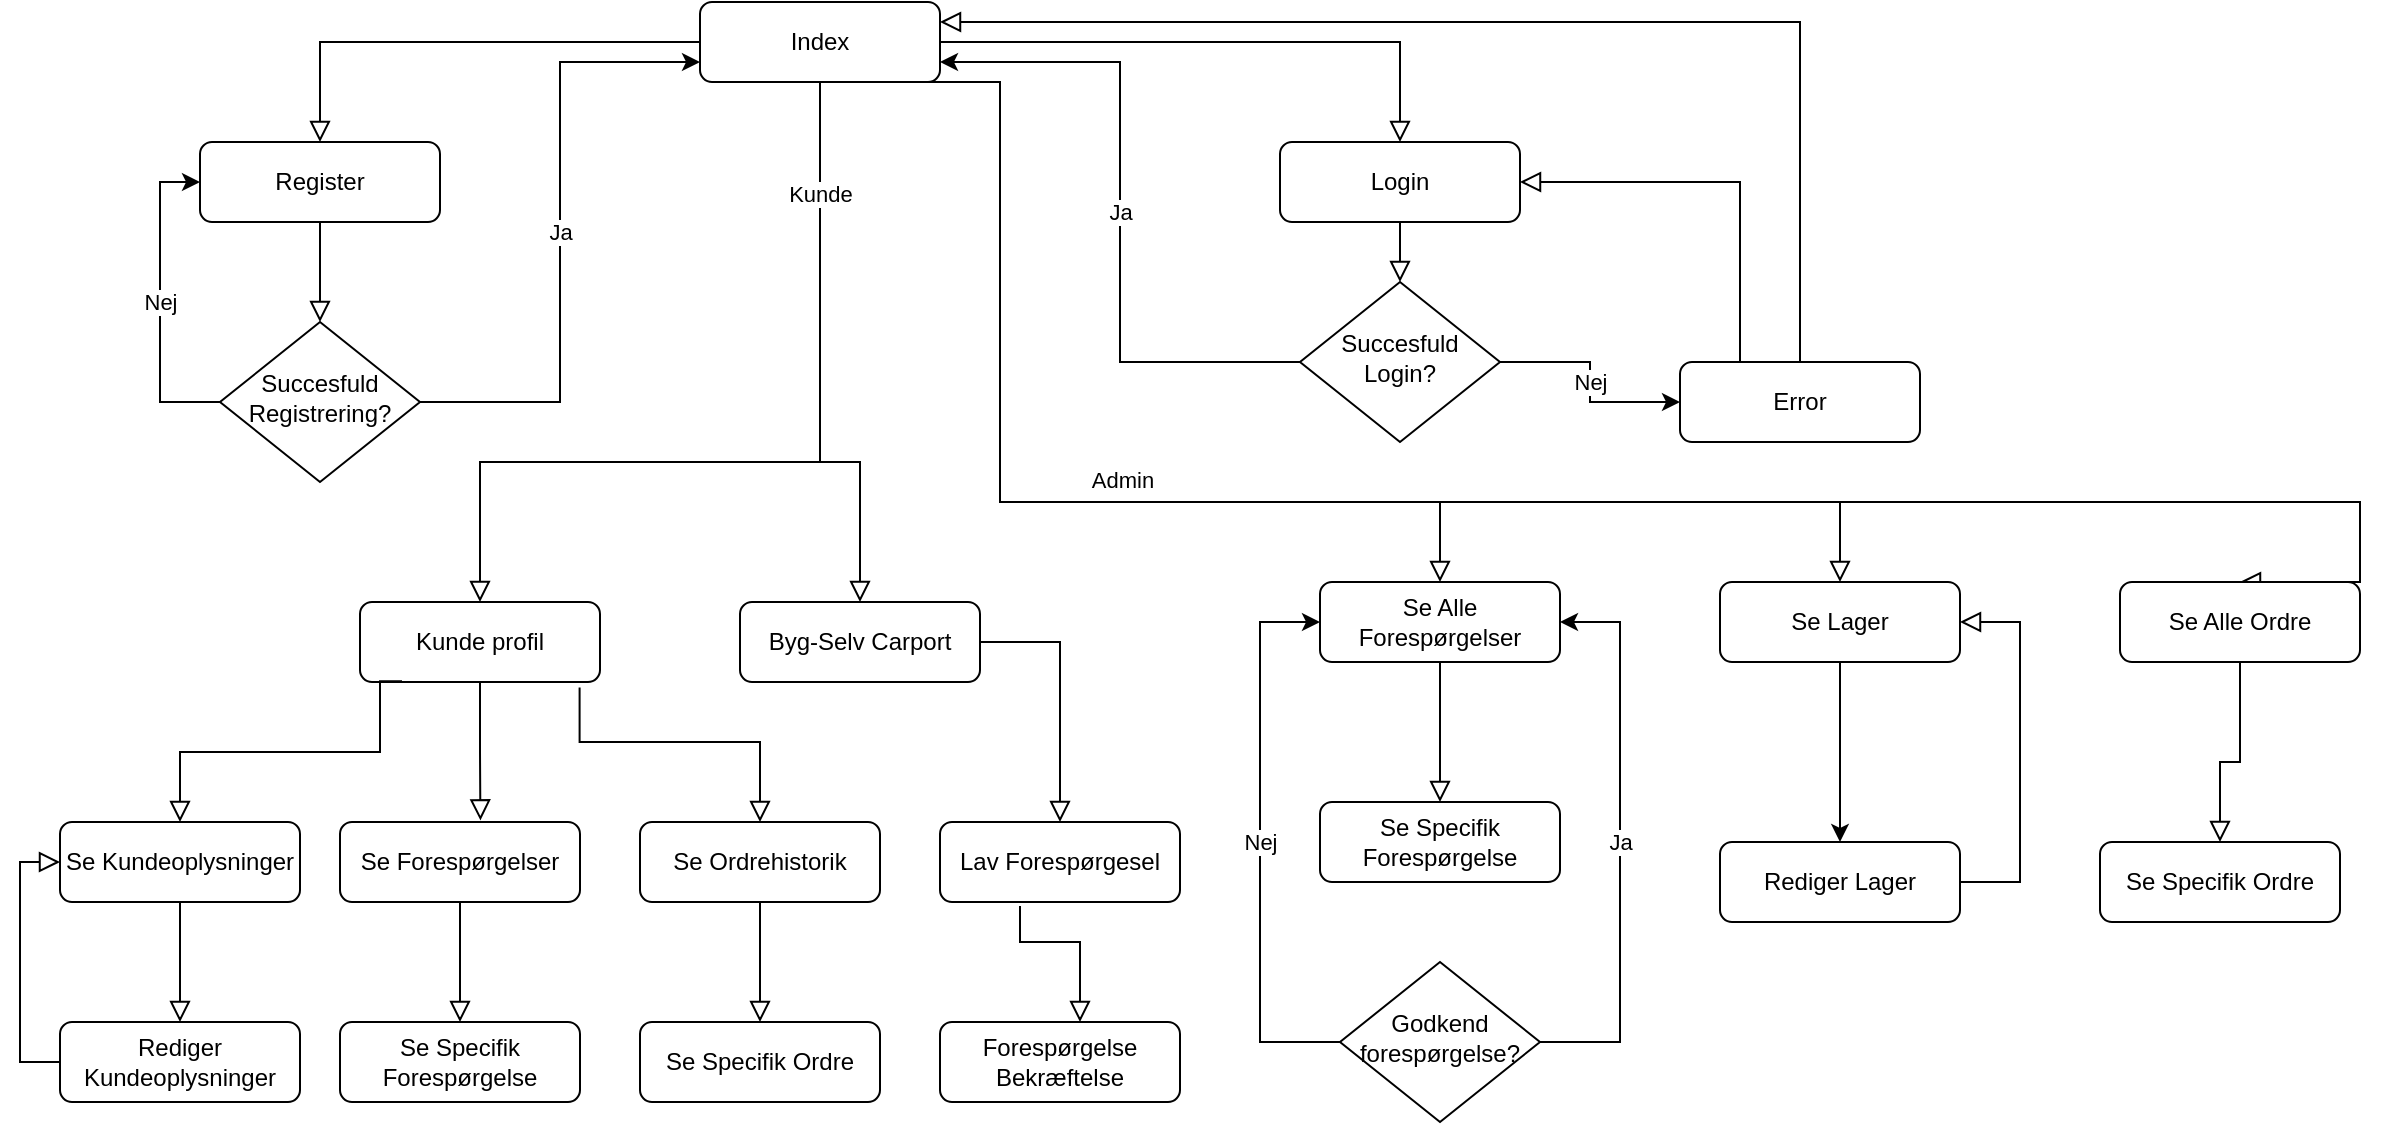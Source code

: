 <mxfile version="18.0.6" type="device"><diagram id="C5RBs43oDa-KdzZeNtuy" name="Page-1"><mxGraphModel dx="2048" dy="764" grid="1" gridSize="10" guides="1" tooltips="1" connect="1" arrows="1" fold="1" page="1" pageScale="1" pageWidth="827" pageHeight="1169" math="0" shadow="0"><root><mxCell id="WIyWlLk6GJQsqaUBKTNV-0"/><mxCell id="WIyWlLk6GJQsqaUBKTNV-1" parent="WIyWlLk6GJQsqaUBKTNV-0"/><mxCell id="WIyWlLk6GJQsqaUBKTNV-2" value="" style="rounded=0;html=1;jettySize=auto;orthogonalLoop=1;fontSize=11;endArrow=block;endFill=0;endSize=8;strokeWidth=1;shadow=0;labelBackgroundColor=none;edgeStyle=orthogonalEdgeStyle;entryX=0.5;entryY=0;entryDx=0;entryDy=0;" parent="WIyWlLk6GJQsqaUBKTNV-1" source="WIyWlLk6GJQsqaUBKTNV-3" target="m4Q31i70e4TXAzv_ULdj-5" edge="1"><mxGeometry relative="1" as="geometry"/></mxCell><mxCell id="WIyWlLk6GJQsqaUBKTNV-3" value="Index" style="rounded=1;whiteSpace=wrap;html=1;fontSize=12;glass=0;strokeWidth=1;shadow=0;" parent="WIyWlLk6GJQsqaUBKTNV-1" vertex="1"><mxGeometry x="160" y="10" width="120" height="40" as="geometry"/></mxCell><mxCell id="WIyWlLk6GJQsqaUBKTNV-6" value="Succesfuld&lt;br&gt;Login?" style="rhombus;whiteSpace=wrap;html=1;shadow=0;fontFamily=Helvetica;fontSize=12;align=center;strokeWidth=1;spacing=6;spacingTop=-4;" parent="WIyWlLk6GJQsqaUBKTNV-1" vertex="1"><mxGeometry x="460" y="150" width="100" height="80" as="geometry"/></mxCell><mxCell id="WIyWlLk6GJQsqaUBKTNV-7" value="Error" style="rounded=1;whiteSpace=wrap;html=1;fontSize=12;glass=0;strokeWidth=1;shadow=0;" parent="WIyWlLk6GJQsqaUBKTNV-1" vertex="1"><mxGeometry x="650" y="190" width="120" height="40" as="geometry"/></mxCell><mxCell id="WIyWlLk6GJQsqaUBKTNV-11" value="Se Ordrehistorik" style="rounded=1;whiteSpace=wrap;html=1;fontSize=12;glass=0;strokeWidth=1;shadow=0;" parent="WIyWlLk6GJQsqaUBKTNV-1" vertex="1"><mxGeometry x="130" y="420" width="120" height="40" as="geometry"/></mxCell><mxCell id="WIyWlLk6GJQsqaUBKTNV-12" value="Kunde profil" style="rounded=1;whiteSpace=wrap;html=1;fontSize=12;glass=0;strokeWidth=1;shadow=0;" parent="WIyWlLk6GJQsqaUBKTNV-1" vertex="1"><mxGeometry x="-10" y="310" width="120" height="40" as="geometry"/></mxCell><mxCell id="m4Q31i70e4TXAzv_ULdj-1" value="Register" style="rounded=1;whiteSpace=wrap;html=1;fontSize=12;glass=0;strokeWidth=1;shadow=0;" vertex="1" parent="WIyWlLk6GJQsqaUBKTNV-1"><mxGeometry x="-90" y="80" width="120" height="40" as="geometry"/></mxCell><mxCell id="m4Q31i70e4TXAzv_ULdj-2" value="" style="rounded=0;html=1;jettySize=auto;orthogonalLoop=1;fontSize=11;endArrow=block;endFill=0;endSize=8;strokeWidth=1;shadow=0;labelBackgroundColor=none;edgeStyle=orthogonalEdgeStyle;exitX=0;exitY=0.5;exitDx=0;exitDy=0;entryX=0.5;entryY=0;entryDx=0;entryDy=0;" edge="1" parent="WIyWlLk6GJQsqaUBKTNV-1" source="WIyWlLk6GJQsqaUBKTNV-3" target="m4Q31i70e4TXAzv_ULdj-1"><mxGeometry relative="1" as="geometry"><mxPoint x="130" y="210" as="sourcePoint"/><mxPoint x="230" y="180" as="targetPoint"/></mxGeometry></mxCell><mxCell id="m4Q31i70e4TXAzv_ULdj-5" value="Login" style="rounded=1;whiteSpace=wrap;html=1;fontSize=12;glass=0;strokeWidth=1;shadow=0;" vertex="1" parent="WIyWlLk6GJQsqaUBKTNV-1"><mxGeometry x="450" y="80" width="120" height="40" as="geometry"/></mxCell><mxCell id="m4Q31i70e4TXAzv_ULdj-6" value="Succesfuld&lt;br&gt;Registrering?" style="rhombus;whiteSpace=wrap;html=1;shadow=0;fontFamily=Helvetica;fontSize=12;align=center;strokeWidth=1;spacing=6;spacingTop=-4;" vertex="1" parent="WIyWlLk6GJQsqaUBKTNV-1"><mxGeometry x="-80" y="170" width="100" height="80" as="geometry"/></mxCell><mxCell id="m4Q31i70e4TXAzv_ULdj-9" value="" style="rounded=0;html=1;jettySize=auto;orthogonalLoop=1;fontSize=11;endArrow=block;endFill=0;endSize=8;strokeWidth=1;shadow=0;labelBackgroundColor=none;edgeStyle=orthogonalEdgeStyle;exitX=0.5;exitY=1;exitDx=0;exitDy=0;entryX=0.5;entryY=0;entryDx=0;entryDy=0;" edge="1" parent="WIyWlLk6GJQsqaUBKTNV-1" source="m4Q31i70e4TXAzv_ULdj-5" target="WIyWlLk6GJQsqaUBKTNV-6"><mxGeometry relative="1" as="geometry"><mxPoint x="170" y="40" as="sourcePoint"/><mxPoint x="-30" y="200" as="targetPoint"/></mxGeometry></mxCell><mxCell id="m4Q31i70e4TXAzv_ULdj-10" value="" style="rounded=0;html=1;jettySize=auto;orthogonalLoop=1;fontSize=11;endArrow=block;endFill=0;endSize=8;strokeWidth=1;shadow=0;labelBackgroundColor=none;edgeStyle=orthogonalEdgeStyle;exitX=0.5;exitY=1;exitDx=0;exitDy=0;" edge="1" parent="WIyWlLk6GJQsqaUBKTNV-1" source="m4Q31i70e4TXAzv_ULdj-1" target="m4Q31i70e4TXAzv_ULdj-6"><mxGeometry relative="1" as="geometry"><mxPoint x="230" y="130" as="sourcePoint"/><mxPoint x="230" y="180" as="targetPoint"/></mxGeometry></mxCell><mxCell id="m4Q31i70e4TXAzv_ULdj-13" value="Nej" style="edgeStyle=orthogonalEdgeStyle;rounded=0;orthogonalLoop=1;jettySize=auto;html=1;exitX=0;exitY=0.5;exitDx=0;exitDy=0;entryX=0;entryY=0.5;entryDx=0;entryDy=0;" edge="1" parent="WIyWlLk6GJQsqaUBKTNV-1" source="m4Q31i70e4TXAzv_ULdj-6" target="m4Q31i70e4TXAzv_ULdj-1"><mxGeometry relative="1" as="geometry"><mxPoint x="280" y="220" as="sourcePoint"/><mxPoint x="580" y="220" as="targetPoint"/></mxGeometry></mxCell><mxCell id="m4Q31i70e4TXAzv_ULdj-15" value="Ja" style="edgeStyle=orthogonalEdgeStyle;rounded=0;orthogonalLoop=1;jettySize=auto;html=1;exitX=1;exitY=0.5;exitDx=0;exitDy=0;entryX=0;entryY=0.75;entryDx=0;entryDy=0;" edge="1" parent="WIyWlLk6GJQsqaUBKTNV-1" source="m4Q31i70e4TXAzv_ULdj-6" target="WIyWlLk6GJQsqaUBKTNV-3"><mxGeometry relative="1" as="geometry"><mxPoint x="-70" y="220" as="sourcePoint"/><mxPoint x="-80" y="110" as="targetPoint"/></mxGeometry></mxCell><mxCell id="m4Q31i70e4TXAzv_ULdj-17" value="Ja" style="edgeStyle=orthogonalEdgeStyle;rounded=0;orthogonalLoop=1;jettySize=auto;html=1;entryX=1;entryY=0.75;entryDx=0;entryDy=0;" edge="1" parent="WIyWlLk6GJQsqaUBKTNV-1" target="WIyWlLk6GJQsqaUBKTNV-3"><mxGeometry relative="1" as="geometry"><mxPoint x="460" y="190" as="sourcePoint"/><mxPoint x="170" y="50" as="targetPoint"/><Array as="points"><mxPoint x="460" y="190"/><mxPoint x="370" y="190"/><mxPoint x="370" y="40"/></Array></mxGeometry></mxCell><mxCell id="m4Q31i70e4TXAzv_ULdj-18" value="Nej" style="edgeStyle=orthogonalEdgeStyle;rounded=0;orthogonalLoop=1;jettySize=auto;html=1;exitX=1;exitY=0.5;exitDx=0;exitDy=0;entryX=0;entryY=0.5;entryDx=0;entryDy=0;" edge="1" parent="WIyWlLk6GJQsqaUBKTNV-1" source="WIyWlLk6GJQsqaUBKTNV-6" target="WIyWlLk6GJQsqaUBKTNV-7"><mxGeometry relative="1" as="geometry"><mxPoint x="-70" y="220" as="sourcePoint"/><mxPoint x="-80" y="110" as="targetPoint"/></mxGeometry></mxCell><mxCell id="m4Q31i70e4TXAzv_ULdj-19" value="" style="rounded=0;html=1;jettySize=auto;orthogonalLoop=1;fontSize=11;endArrow=block;endFill=0;endSize=8;strokeWidth=1;shadow=0;labelBackgroundColor=none;edgeStyle=orthogonalEdgeStyle;exitX=0.5;exitY=0;exitDx=0;exitDy=0;entryX=1;entryY=0.25;entryDx=0;entryDy=0;" edge="1" parent="WIyWlLk6GJQsqaUBKTNV-1" source="WIyWlLk6GJQsqaUBKTNV-7" target="WIyWlLk6GJQsqaUBKTNV-3"><mxGeometry relative="1" as="geometry"><mxPoint x="520" y="130" as="sourcePoint"/><mxPoint x="520" y="180" as="targetPoint"/></mxGeometry></mxCell><mxCell id="m4Q31i70e4TXAzv_ULdj-20" value="" style="rounded=0;html=1;jettySize=auto;orthogonalLoop=1;fontSize=11;endArrow=block;endFill=0;endSize=8;strokeWidth=1;shadow=0;labelBackgroundColor=none;edgeStyle=orthogonalEdgeStyle;exitX=0.25;exitY=0;exitDx=0;exitDy=0;entryX=1;entryY=0.5;entryDx=0;entryDy=0;" edge="1" parent="WIyWlLk6GJQsqaUBKTNV-1" source="WIyWlLk6GJQsqaUBKTNV-7" target="m4Q31i70e4TXAzv_ULdj-5"><mxGeometry relative="1" as="geometry"><mxPoint x="530" y="140" as="sourcePoint"/><mxPoint x="530" y="190" as="targetPoint"/></mxGeometry></mxCell><mxCell id="m4Q31i70e4TXAzv_ULdj-21" value="" style="rounded=0;html=1;jettySize=auto;orthogonalLoop=1;fontSize=11;endArrow=block;endFill=0;endSize=8;strokeWidth=1;shadow=0;labelBackgroundColor=none;edgeStyle=orthogonalEdgeStyle;entryX=0.5;entryY=0;entryDx=0;entryDy=0;" edge="1" parent="WIyWlLk6GJQsqaUBKTNV-1" target="WIyWlLk6GJQsqaUBKTNV-12"><mxGeometry relative="1" as="geometry"><mxPoint x="220" y="50" as="sourcePoint"/><mxPoint x="290" y="30" as="targetPoint"/><Array as="points"><mxPoint x="220" y="240"/><mxPoint x="50" y="240"/></Array></mxGeometry></mxCell><mxCell id="m4Q31i70e4TXAzv_ULdj-47" value="Kunde" style="edgeLabel;html=1;align=center;verticalAlign=middle;resizable=0;points=[];" vertex="1" connectable="0" parent="m4Q31i70e4TXAzv_ULdj-21"><mxGeometry x="-0.638" y="2" relative="1" as="geometry"><mxPoint x="-2" y="-22" as="offset"/></mxGeometry></mxCell><mxCell id="m4Q31i70e4TXAzv_ULdj-22" value="Se Forespørgelser" style="rounded=1;whiteSpace=wrap;html=1;fontSize=12;glass=0;strokeWidth=1;shadow=0;" vertex="1" parent="WIyWlLk6GJQsqaUBKTNV-1"><mxGeometry x="-20" y="420" width="120" height="40" as="geometry"/></mxCell><mxCell id="m4Q31i70e4TXAzv_ULdj-23" value="Se Kundeoplysninger" style="rounded=1;whiteSpace=wrap;html=1;fontSize=12;glass=0;strokeWidth=1;shadow=0;" vertex="1" parent="WIyWlLk6GJQsqaUBKTNV-1"><mxGeometry x="-160" y="420" width="120" height="40" as="geometry"/></mxCell><mxCell id="m4Q31i70e4TXAzv_ULdj-24" value="" style="rounded=0;html=1;jettySize=auto;orthogonalLoop=1;fontSize=11;endArrow=block;endFill=0;endSize=8;strokeWidth=1;shadow=0;labelBackgroundColor=none;edgeStyle=orthogonalEdgeStyle;exitX=0.175;exitY=0.99;exitDx=0;exitDy=0;exitPerimeter=0;" edge="1" parent="WIyWlLk6GJQsqaUBKTNV-1" source="WIyWlLk6GJQsqaUBKTNV-12" target="m4Q31i70e4TXAzv_ULdj-23"><mxGeometry relative="1" as="geometry"><mxPoint x="520" y="130" as="sourcePoint"/><mxPoint x="520" y="180" as="targetPoint"/><Array as="points"><mxPoint y="350"/><mxPoint y="385"/><mxPoint x="-100" y="385"/></Array></mxGeometry></mxCell><mxCell id="m4Q31i70e4TXAzv_ULdj-25" value="" style="rounded=0;html=1;jettySize=auto;orthogonalLoop=1;fontSize=11;endArrow=block;endFill=0;endSize=8;strokeWidth=1;shadow=0;labelBackgroundColor=none;edgeStyle=orthogonalEdgeStyle;exitX=0.5;exitY=1;exitDx=0;exitDy=0;entryX=0.585;entryY=-0.02;entryDx=0;entryDy=0;entryPerimeter=0;" edge="1" parent="WIyWlLk6GJQsqaUBKTNV-1" source="WIyWlLk6GJQsqaUBKTNV-12" target="m4Q31i70e4TXAzv_ULdj-22"><mxGeometry relative="1" as="geometry"><mxPoint x="21" y="359.6" as="sourcePoint"/><mxPoint x="-90" y="430" as="targetPoint"/></mxGeometry></mxCell><mxCell id="m4Q31i70e4TXAzv_ULdj-26" value="" style="rounded=0;html=1;jettySize=auto;orthogonalLoop=1;fontSize=11;endArrow=block;endFill=0;endSize=8;strokeWidth=1;shadow=0;labelBackgroundColor=none;edgeStyle=orthogonalEdgeStyle;exitX=0.915;exitY=1.07;exitDx=0;exitDy=0;exitPerimeter=0;entryX=0.5;entryY=0;entryDx=0;entryDy=0;" edge="1" parent="WIyWlLk6GJQsqaUBKTNV-1" source="WIyWlLk6GJQsqaUBKTNV-12" target="WIyWlLk6GJQsqaUBKTNV-11"><mxGeometry relative="1" as="geometry"><mxPoint x="31" y="369.6" as="sourcePoint"/><mxPoint x="-80" y="440" as="targetPoint"/><Array as="points"><mxPoint x="100" y="380"/><mxPoint x="190" y="380"/></Array></mxGeometry></mxCell><mxCell id="m4Q31i70e4TXAzv_ULdj-27" value="Rediger Kundeoplysninger" style="rounded=1;whiteSpace=wrap;html=1;fontSize=12;glass=0;strokeWidth=1;shadow=0;" vertex="1" parent="WIyWlLk6GJQsqaUBKTNV-1"><mxGeometry x="-160" y="520" width="120" height="40" as="geometry"/></mxCell><mxCell id="m4Q31i70e4TXAzv_ULdj-28" value="" style="rounded=0;html=1;jettySize=auto;orthogonalLoop=1;fontSize=11;endArrow=block;endFill=0;endSize=8;strokeWidth=1;shadow=0;labelBackgroundColor=none;edgeStyle=orthogonalEdgeStyle;exitX=0.5;exitY=1;exitDx=0;exitDy=0;" edge="1" parent="WIyWlLk6GJQsqaUBKTNV-1" source="m4Q31i70e4TXAzv_ULdj-23" target="m4Q31i70e4TXAzv_ULdj-27"><mxGeometry relative="1" as="geometry"><mxPoint x="60" y="360" as="sourcePoint"/><mxPoint x="60.2" y="429.2" as="targetPoint"/></mxGeometry></mxCell><mxCell id="m4Q31i70e4TXAzv_ULdj-29" value="" style="rounded=0;html=1;jettySize=auto;orthogonalLoop=1;fontSize=11;endArrow=block;endFill=0;endSize=8;strokeWidth=1;shadow=0;labelBackgroundColor=none;edgeStyle=orthogonalEdgeStyle;exitX=0;exitY=0.5;exitDx=0;exitDy=0;entryX=0;entryY=0.5;entryDx=0;entryDy=0;" edge="1" parent="WIyWlLk6GJQsqaUBKTNV-1" source="m4Q31i70e4TXAzv_ULdj-27" target="m4Q31i70e4TXAzv_ULdj-23"><mxGeometry relative="1" as="geometry"><mxPoint x="-90" y="470" as="sourcePoint"/><mxPoint x="-90" y="530" as="targetPoint"/></mxGeometry></mxCell><mxCell id="m4Q31i70e4TXAzv_ULdj-30" value="Se Specifik Forespørgelse" style="rounded=1;whiteSpace=wrap;html=1;fontSize=12;glass=0;strokeWidth=1;shadow=0;" vertex="1" parent="WIyWlLk6GJQsqaUBKTNV-1"><mxGeometry x="-20" y="520" width="120" height="40" as="geometry"/></mxCell><mxCell id="m4Q31i70e4TXAzv_ULdj-31" value="" style="rounded=0;html=1;jettySize=auto;orthogonalLoop=1;fontSize=11;endArrow=block;endFill=0;endSize=8;strokeWidth=1;shadow=0;labelBackgroundColor=none;edgeStyle=orthogonalEdgeStyle;exitX=0.5;exitY=1;exitDx=0;exitDy=0;" edge="1" parent="WIyWlLk6GJQsqaUBKTNV-1" source="m4Q31i70e4TXAzv_ULdj-22" target="m4Q31i70e4TXAzv_ULdj-30"><mxGeometry relative="1" as="geometry"><mxPoint x="60" y="360" as="sourcePoint"/><mxPoint x="60.2" y="429.2" as="targetPoint"/></mxGeometry></mxCell><mxCell id="m4Q31i70e4TXAzv_ULdj-32" value="Se Specifik Ordre" style="rounded=1;whiteSpace=wrap;html=1;fontSize=12;glass=0;strokeWidth=1;shadow=0;" vertex="1" parent="WIyWlLk6GJQsqaUBKTNV-1"><mxGeometry x="130" y="520" width="120" height="40" as="geometry"/></mxCell><mxCell id="m4Q31i70e4TXAzv_ULdj-35" value="" style="rounded=0;html=1;jettySize=auto;orthogonalLoop=1;fontSize=11;endArrow=block;endFill=0;endSize=8;strokeWidth=1;shadow=0;labelBackgroundColor=none;edgeStyle=orthogonalEdgeStyle;exitX=0.5;exitY=1;exitDx=0;exitDy=0;" edge="1" parent="WIyWlLk6GJQsqaUBKTNV-1" source="WIyWlLk6GJQsqaUBKTNV-11" target="m4Q31i70e4TXAzv_ULdj-32"><mxGeometry relative="1" as="geometry"><mxPoint x="109.8" y="362.8" as="sourcePoint"/><mxPoint x="200" y="430" as="targetPoint"/><Array as="points"><mxPoint x="190" y="490"/><mxPoint x="190" y="490"/></Array></mxGeometry></mxCell><mxCell id="m4Q31i70e4TXAzv_ULdj-37" value="Byg-Selv Carport" style="rounded=1;whiteSpace=wrap;html=1;fontSize=12;glass=0;strokeWidth=1;shadow=0;" vertex="1" parent="WIyWlLk6GJQsqaUBKTNV-1"><mxGeometry x="180" y="310" width="120" height="40" as="geometry"/></mxCell><mxCell id="m4Q31i70e4TXAzv_ULdj-38" value="" style="rounded=0;html=1;jettySize=auto;orthogonalLoop=1;fontSize=11;endArrow=block;endFill=0;endSize=8;strokeWidth=1;shadow=0;labelBackgroundColor=none;edgeStyle=orthogonalEdgeStyle;exitX=0.5;exitY=1;exitDx=0;exitDy=0;entryX=0.5;entryY=0;entryDx=0;entryDy=0;" edge="1" parent="WIyWlLk6GJQsqaUBKTNV-1" source="WIyWlLk6GJQsqaUBKTNV-3" target="m4Q31i70e4TXAzv_ULdj-44"><mxGeometry relative="1" as="geometry"><mxPoint x="200" y="60" as="sourcePoint"/><mxPoint x="360" y="280" as="targetPoint"/><Array as="points"><mxPoint x="310" y="50"/><mxPoint x="310" y="260"/><mxPoint x="990" y="260"/></Array></mxGeometry></mxCell><mxCell id="m4Q31i70e4TXAzv_ULdj-48" value="Admin" style="edgeLabel;html=1;align=center;verticalAlign=middle;resizable=0;points=[];" vertex="1" connectable="0" parent="m4Q31i70e4TXAzv_ULdj-38"><mxGeometry x="-0.33" y="1" relative="1" as="geometry"><mxPoint x="-1" y="-10" as="offset"/></mxGeometry></mxCell><mxCell id="m4Q31i70e4TXAzv_ULdj-39" value="Lav Forespørgesel" style="rounded=1;whiteSpace=wrap;html=1;fontSize=12;glass=0;strokeWidth=1;shadow=0;" vertex="1" parent="WIyWlLk6GJQsqaUBKTNV-1"><mxGeometry x="280" y="420" width="120" height="40" as="geometry"/></mxCell><mxCell id="m4Q31i70e4TXAzv_ULdj-40" value="" style="rounded=0;html=1;jettySize=auto;orthogonalLoop=1;fontSize=11;endArrow=block;endFill=0;endSize=8;strokeWidth=1;shadow=0;labelBackgroundColor=none;edgeStyle=orthogonalEdgeStyle;entryX=0.5;entryY=0;entryDx=0;entryDy=0;" edge="1" parent="WIyWlLk6GJQsqaUBKTNV-1" target="m4Q31i70e4TXAzv_ULdj-39"><mxGeometry relative="1" as="geometry"><mxPoint x="300" y="330" as="sourcePoint"/><mxPoint x="350" y="360" as="targetPoint"/><Array as="points"><mxPoint x="300" y="330"/><mxPoint x="340" y="330"/></Array></mxGeometry></mxCell><mxCell id="m4Q31i70e4TXAzv_ULdj-41" value="Forespørgelse Bekræftelse" style="rounded=1;whiteSpace=wrap;html=1;fontSize=12;glass=0;strokeWidth=1;shadow=0;" vertex="1" parent="WIyWlLk6GJQsqaUBKTNV-1"><mxGeometry x="280" y="520" width="120" height="40" as="geometry"/></mxCell><mxCell id="m4Q31i70e4TXAzv_ULdj-43" value="" style="rounded=0;html=1;jettySize=auto;orthogonalLoop=1;fontSize=11;endArrow=block;endFill=0;endSize=8;strokeWidth=1;shadow=0;labelBackgroundColor=none;edgeStyle=orthogonalEdgeStyle;" edge="1" parent="WIyWlLk6GJQsqaUBKTNV-1" target="m4Q31i70e4TXAzv_ULdj-41"><mxGeometry relative="1" as="geometry"><mxPoint x="320" y="462" as="sourcePoint"/><mxPoint x="350" y="430" as="targetPoint"/><Array as="points"><mxPoint x="320" y="462"/><mxPoint x="320" y="480"/><mxPoint x="350" y="480"/></Array></mxGeometry></mxCell><mxCell id="m4Q31i70e4TXAzv_ULdj-44" value="Se Alle Ordre" style="rounded=1;whiteSpace=wrap;html=1;fontSize=12;glass=0;strokeWidth=1;shadow=0;" vertex="1" parent="WIyWlLk6GJQsqaUBKTNV-1"><mxGeometry x="870" y="300" width="120" height="40" as="geometry"/></mxCell><mxCell id="m4Q31i70e4TXAzv_ULdj-52" value="" style="rounded=0;html=1;jettySize=auto;orthogonalLoop=1;fontSize=11;endArrow=block;endFill=0;endSize=8;strokeWidth=1;shadow=0;labelBackgroundColor=none;edgeStyle=orthogonalEdgeStyle;entryX=0.5;entryY=0;entryDx=0;entryDy=0;" edge="1" parent="WIyWlLk6GJQsqaUBKTNV-1" target="m4Q31i70e4TXAzv_ULdj-37"><mxGeometry relative="1" as="geometry"><mxPoint x="220" y="240" as="sourcePoint"/><mxPoint x="60" y="320" as="targetPoint"/><Array as="points"><mxPoint x="240" y="240"/></Array></mxGeometry></mxCell><mxCell id="m4Q31i70e4TXAzv_ULdj-54" value="Se Specifik Ordre" style="rounded=1;whiteSpace=wrap;html=1;fontSize=12;glass=0;strokeWidth=1;shadow=0;" vertex="1" parent="WIyWlLk6GJQsqaUBKTNV-1"><mxGeometry x="860" y="430" width="120" height="40" as="geometry"/></mxCell><mxCell id="m4Q31i70e4TXAzv_ULdj-55" value="" style="rounded=0;html=1;jettySize=auto;orthogonalLoop=1;fontSize=11;endArrow=block;endFill=0;endSize=8;strokeWidth=1;shadow=0;labelBackgroundColor=none;edgeStyle=orthogonalEdgeStyle;entryX=0.5;entryY=0;entryDx=0;entryDy=0;exitX=0.5;exitY=1;exitDx=0;exitDy=0;" edge="1" parent="WIyWlLk6GJQsqaUBKTNV-1" source="m4Q31i70e4TXAzv_ULdj-44" target="m4Q31i70e4TXAzv_ULdj-54"><mxGeometry relative="1" as="geometry"><mxPoint x="980" y="340" as="sourcePoint"/><mxPoint x="580" y="110" as="targetPoint"/><Array as="points"><mxPoint x="930" y="390"/><mxPoint x="920" y="390"/></Array></mxGeometry></mxCell><mxCell id="m4Q31i70e4TXAzv_ULdj-56" value="Se Alle Forespørgelser" style="rounded=1;whiteSpace=wrap;html=1;fontSize=12;glass=0;strokeWidth=1;shadow=0;" vertex="1" parent="WIyWlLk6GJQsqaUBKTNV-1"><mxGeometry x="470" y="300" width="120" height="40" as="geometry"/></mxCell><mxCell id="m4Q31i70e4TXAzv_ULdj-57" value="" style="rounded=0;html=1;jettySize=auto;orthogonalLoop=1;fontSize=11;endArrow=block;endFill=0;endSize=8;strokeWidth=1;shadow=0;labelBackgroundColor=none;edgeStyle=orthogonalEdgeStyle;" edge="1" parent="WIyWlLk6GJQsqaUBKTNV-1" target="m4Q31i70e4TXAzv_ULdj-56"><mxGeometry relative="1" as="geometry"><mxPoint x="460" y="260" as="sourcePoint"/><mxPoint x="580" y="110" as="targetPoint"/><Array as="points"><mxPoint x="470" y="260"/><mxPoint x="620" y="260"/></Array></mxGeometry></mxCell><mxCell id="m4Q31i70e4TXAzv_ULdj-58" value="Se Specifik Forespørgelse" style="rounded=1;whiteSpace=wrap;html=1;fontSize=12;glass=0;strokeWidth=1;shadow=0;" vertex="1" parent="WIyWlLk6GJQsqaUBKTNV-1"><mxGeometry x="470" y="410" width="120" height="40" as="geometry"/></mxCell><mxCell id="m4Q31i70e4TXAzv_ULdj-59" value="" style="rounded=0;html=1;jettySize=auto;orthogonalLoop=1;fontSize=11;endArrow=block;endFill=0;endSize=8;strokeWidth=1;shadow=0;labelBackgroundColor=none;edgeStyle=orthogonalEdgeStyle;exitX=0.5;exitY=1;exitDx=0;exitDy=0;entryX=0.5;entryY=0;entryDx=0;entryDy=0;" edge="1" parent="WIyWlLk6GJQsqaUBKTNV-1" source="m4Q31i70e4TXAzv_ULdj-56" target="m4Q31i70e4TXAzv_ULdj-58"><mxGeometry relative="1" as="geometry"><mxPoint x="690" y="200" as="sourcePoint"/><mxPoint x="580" y="110" as="targetPoint"/></mxGeometry></mxCell><mxCell id="m4Q31i70e4TXAzv_ULdj-68" value="" style="edgeStyle=orthogonalEdgeStyle;rounded=0;orthogonalLoop=1;jettySize=auto;html=1;" edge="1" parent="WIyWlLk6GJQsqaUBKTNV-1" source="m4Q31i70e4TXAzv_ULdj-60" target="m4Q31i70e4TXAzv_ULdj-62"><mxGeometry relative="1" as="geometry"/></mxCell><mxCell id="m4Q31i70e4TXAzv_ULdj-60" value="Se Lager" style="rounded=1;whiteSpace=wrap;html=1;fontSize=12;glass=0;strokeWidth=1;shadow=0;" vertex="1" parent="WIyWlLk6GJQsqaUBKTNV-1"><mxGeometry x="670" y="300" width="120" height="40" as="geometry"/></mxCell><mxCell id="m4Q31i70e4TXAzv_ULdj-61" value="" style="rounded=0;html=1;jettySize=auto;orthogonalLoop=1;fontSize=11;endArrow=block;endFill=0;endSize=8;strokeWidth=1;shadow=0;labelBackgroundColor=none;edgeStyle=orthogonalEdgeStyle;entryX=0.5;entryY=0;entryDx=0;entryDy=0;" edge="1" parent="WIyWlLk6GJQsqaUBKTNV-1" target="m4Q31i70e4TXAzv_ULdj-60"><mxGeometry relative="1" as="geometry"><mxPoint x="620" y="260" as="sourcePoint"/><mxPoint x="630" y="310" as="targetPoint"/><Array as="points"><mxPoint x="730" y="260"/></Array></mxGeometry></mxCell><mxCell id="m4Q31i70e4TXAzv_ULdj-62" value="Rediger Lager" style="rounded=1;whiteSpace=wrap;html=1;fontSize=12;glass=0;strokeWidth=1;shadow=0;" vertex="1" parent="WIyWlLk6GJQsqaUBKTNV-1"><mxGeometry x="670" y="430" width="120" height="40" as="geometry"/></mxCell><mxCell id="m4Q31i70e4TXAzv_ULdj-69" value="" style="rounded=0;html=1;jettySize=auto;orthogonalLoop=1;fontSize=11;endArrow=block;endFill=0;endSize=8;strokeWidth=1;shadow=0;labelBackgroundColor=none;edgeStyle=orthogonalEdgeStyle;entryX=1;entryY=0.5;entryDx=0;entryDy=0;exitX=1;exitY=0.25;exitDx=0;exitDy=0;" edge="1" parent="WIyWlLk6GJQsqaUBKTNV-1" source="m4Q31i70e4TXAzv_ULdj-62" target="m4Q31i70e4TXAzv_ULdj-60"><mxGeometry relative="1" as="geometry"><mxPoint x="830" y="440" as="sourcePoint"/><mxPoint x="830" y="320" as="targetPoint"/><Array as="points"><mxPoint x="790" y="450"/><mxPoint x="820" y="450"/><mxPoint x="820" y="320"/></Array></mxGeometry></mxCell><mxCell id="m4Q31i70e4TXAzv_ULdj-70" value="Godkend forespørgelse?" style="rhombus;whiteSpace=wrap;html=1;shadow=0;fontFamily=Helvetica;fontSize=12;align=center;strokeWidth=1;spacing=6;spacingTop=-4;" vertex="1" parent="WIyWlLk6GJQsqaUBKTNV-1"><mxGeometry x="480" y="490" width="100" height="80" as="geometry"/></mxCell><mxCell id="m4Q31i70e4TXAzv_ULdj-71" value="Nej" style="edgeStyle=orthogonalEdgeStyle;rounded=0;orthogonalLoop=1;jettySize=auto;html=1;entryX=0;entryY=0.5;entryDx=0;entryDy=0;exitX=0;exitY=0.5;exitDx=0;exitDy=0;" edge="1" parent="WIyWlLk6GJQsqaUBKTNV-1" source="m4Q31i70e4TXAzv_ULdj-70" target="m4Q31i70e4TXAzv_ULdj-56"><mxGeometry relative="1" as="geometry"><mxPoint x="420" y="540" as="sourcePoint"/><mxPoint x="-80" y="110.0" as="targetPoint"/><Array as="points"><mxPoint x="440" y="530"/><mxPoint x="440" y="320"/></Array></mxGeometry></mxCell><mxCell id="m4Q31i70e4TXAzv_ULdj-72" value="Ja" style="edgeStyle=orthogonalEdgeStyle;rounded=0;orthogonalLoop=1;jettySize=auto;html=1;entryX=1;entryY=0.5;entryDx=0;entryDy=0;exitX=1;exitY=0.5;exitDx=0;exitDy=0;" edge="1" parent="WIyWlLk6GJQsqaUBKTNV-1" source="m4Q31i70e4TXAzv_ULdj-70" target="m4Q31i70e4TXAzv_ULdj-56"><mxGeometry relative="1" as="geometry"><mxPoint x="630" y="520" as="sourcePoint"/><mxPoint x="170" y="50.0" as="targetPoint"/><Array as="points"><mxPoint x="620" y="530"/><mxPoint x="620" y="320"/></Array></mxGeometry></mxCell></root></mxGraphModel></diagram></mxfile>